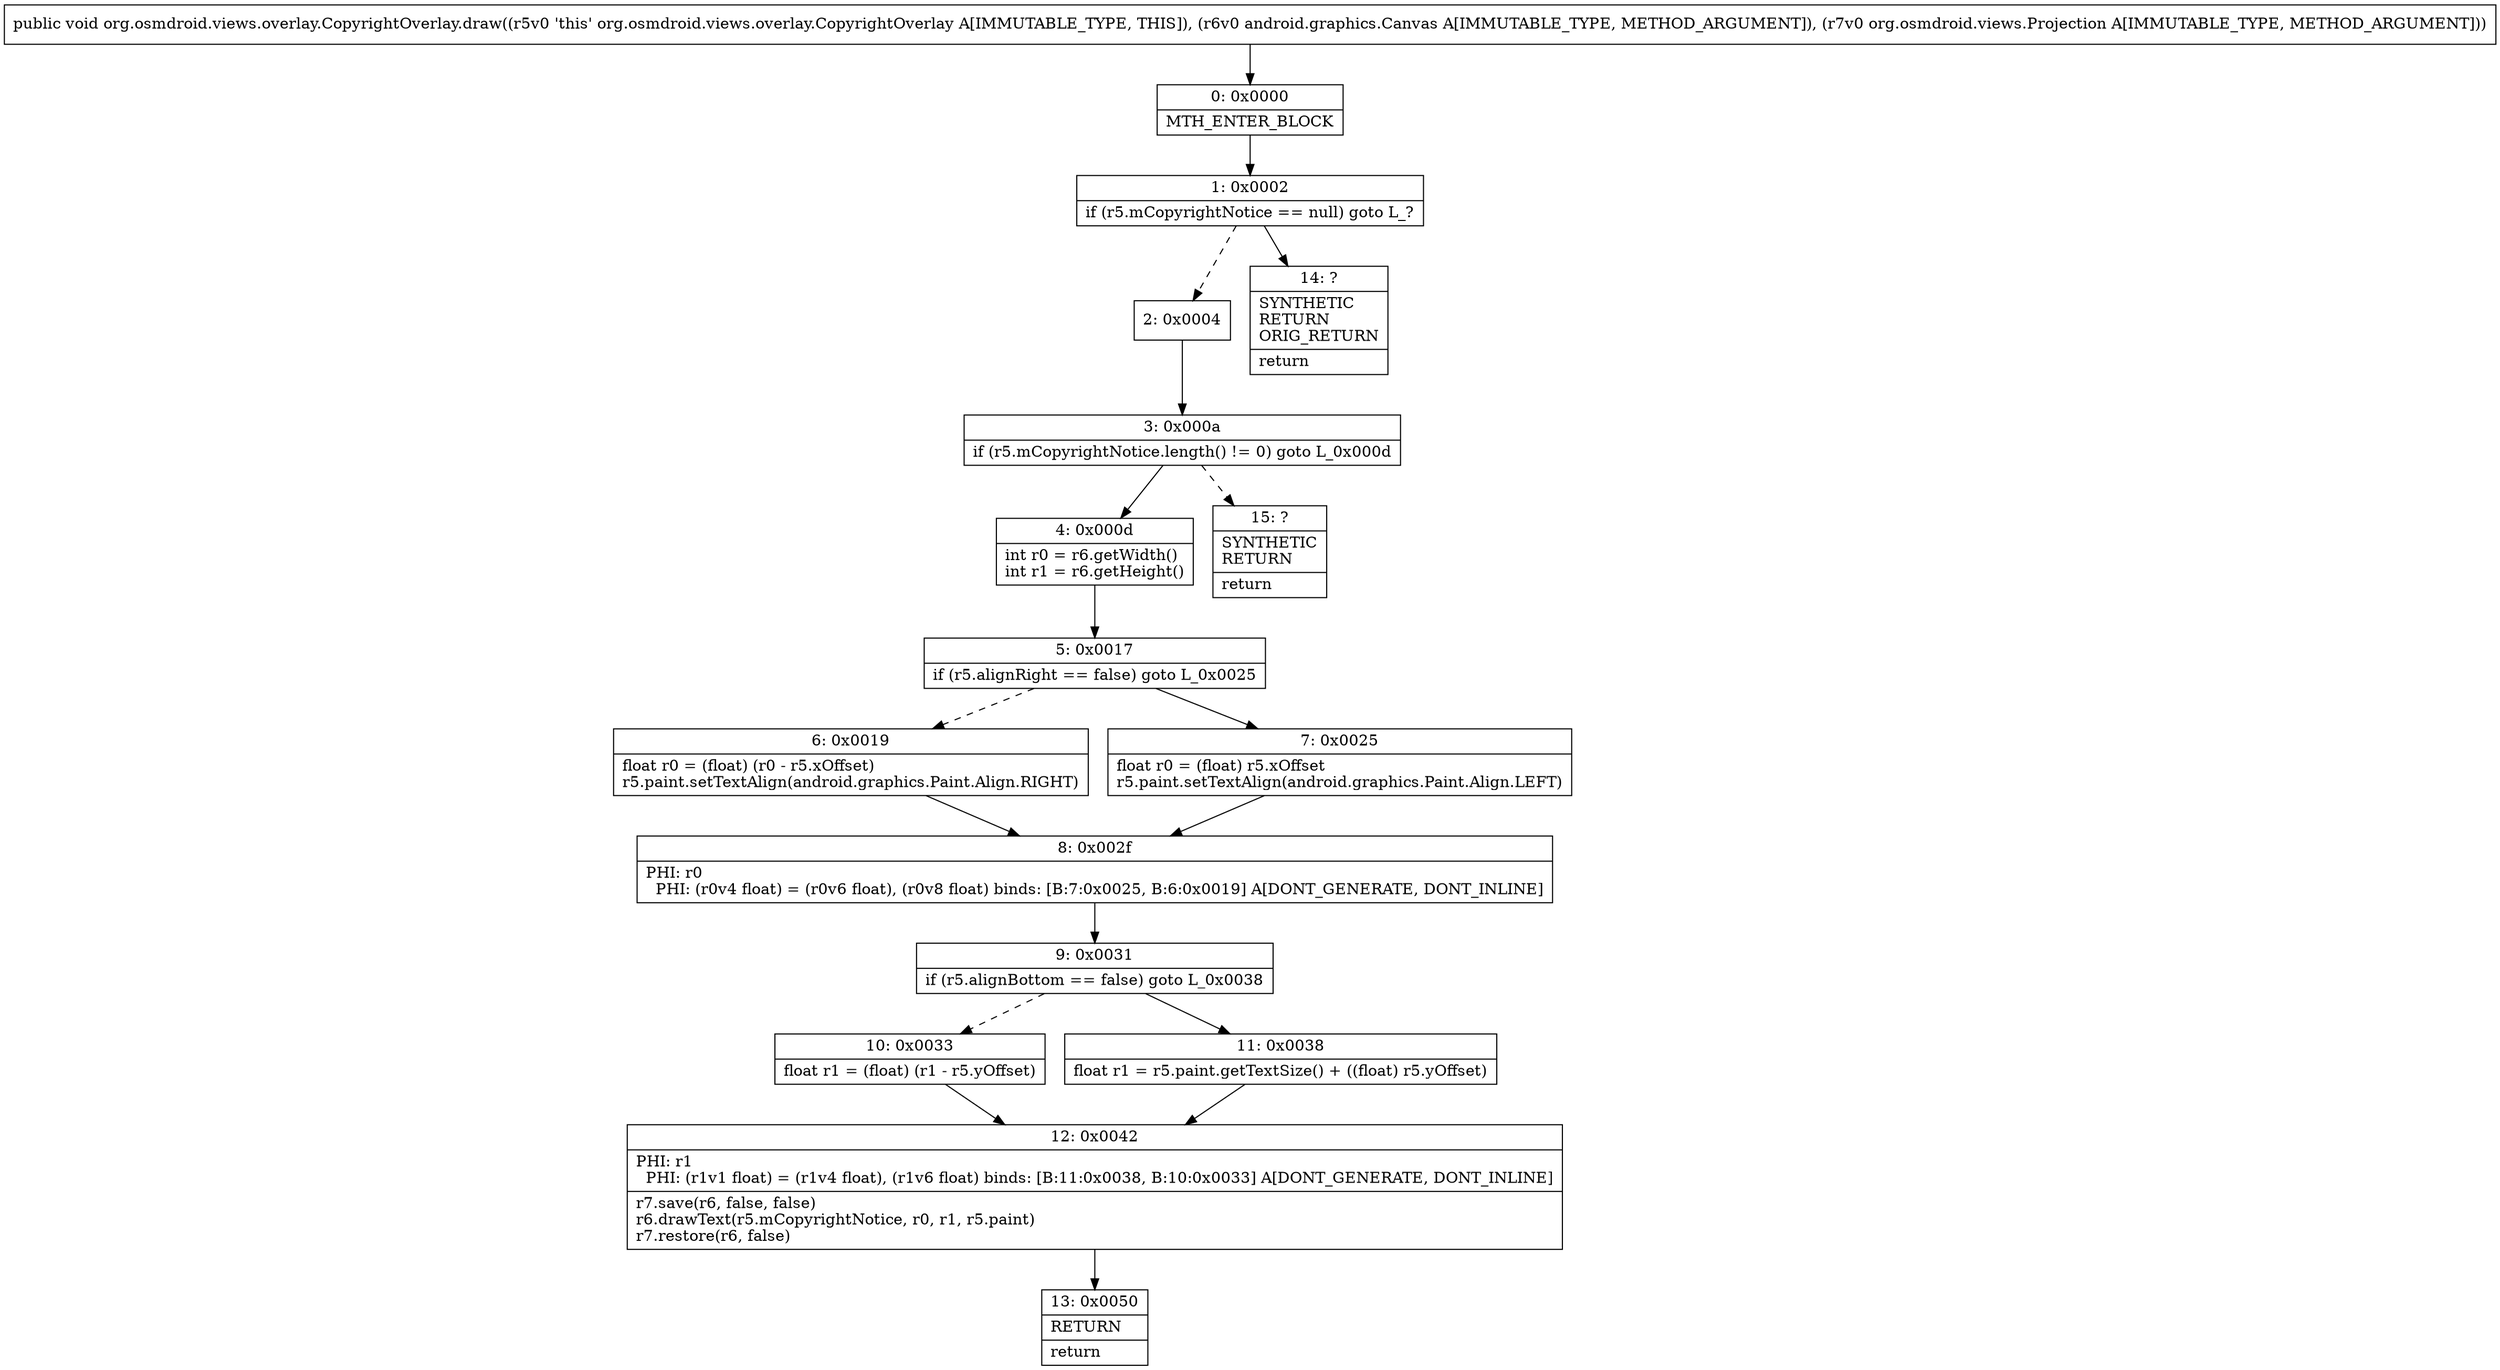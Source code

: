 digraph "CFG fororg.osmdroid.views.overlay.CopyrightOverlay.draw(Landroid\/graphics\/Canvas;Lorg\/osmdroid\/views\/Projection;)V" {
Node_0 [shape=record,label="{0\:\ 0x0000|MTH_ENTER_BLOCK\l}"];
Node_1 [shape=record,label="{1\:\ 0x0002|if (r5.mCopyrightNotice == null) goto L_?\l}"];
Node_2 [shape=record,label="{2\:\ 0x0004}"];
Node_3 [shape=record,label="{3\:\ 0x000a|if (r5.mCopyrightNotice.length() != 0) goto L_0x000d\l}"];
Node_4 [shape=record,label="{4\:\ 0x000d|int r0 = r6.getWidth()\lint r1 = r6.getHeight()\l}"];
Node_5 [shape=record,label="{5\:\ 0x0017|if (r5.alignRight == false) goto L_0x0025\l}"];
Node_6 [shape=record,label="{6\:\ 0x0019|float r0 = (float) (r0 \- r5.xOffset)\lr5.paint.setTextAlign(android.graphics.Paint.Align.RIGHT)\l}"];
Node_7 [shape=record,label="{7\:\ 0x0025|float r0 = (float) r5.xOffset\lr5.paint.setTextAlign(android.graphics.Paint.Align.LEFT)\l}"];
Node_8 [shape=record,label="{8\:\ 0x002f|PHI: r0 \l  PHI: (r0v4 float) = (r0v6 float), (r0v8 float) binds: [B:7:0x0025, B:6:0x0019] A[DONT_GENERATE, DONT_INLINE]\l}"];
Node_9 [shape=record,label="{9\:\ 0x0031|if (r5.alignBottom == false) goto L_0x0038\l}"];
Node_10 [shape=record,label="{10\:\ 0x0033|float r1 = (float) (r1 \- r5.yOffset)\l}"];
Node_11 [shape=record,label="{11\:\ 0x0038|float r1 = r5.paint.getTextSize() + ((float) r5.yOffset)\l}"];
Node_12 [shape=record,label="{12\:\ 0x0042|PHI: r1 \l  PHI: (r1v1 float) = (r1v4 float), (r1v6 float) binds: [B:11:0x0038, B:10:0x0033] A[DONT_GENERATE, DONT_INLINE]\l|r7.save(r6, false, false)\lr6.drawText(r5.mCopyrightNotice, r0, r1, r5.paint)\lr7.restore(r6, false)\l}"];
Node_13 [shape=record,label="{13\:\ 0x0050|RETURN\l|return\l}"];
Node_14 [shape=record,label="{14\:\ ?|SYNTHETIC\lRETURN\lORIG_RETURN\l|return\l}"];
Node_15 [shape=record,label="{15\:\ ?|SYNTHETIC\lRETURN\l|return\l}"];
MethodNode[shape=record,label="{public void org.osmdroid.views.overlay.CopyrightOverlay.draw((r5v0 'this' org.osmdroid.views.overlay.CopyrightOverlay A[IMMUTABLE_TYPE, THIS]), (r6v0 android.graphics.Canvas A[IMMUTABLE_TYPE, METHOD_ARGUMENT]), (r7v0 org.osmdroid.views.Projection A[IMMUTABLE_TYPE, METHOD_ARGUMENT])) }"];
MethodNode -> Node_0;
Node_0 -> Node_1;
Node_1 -> Node_2[style=dashed];
Node_1 -> Node_14;
Node_2 -> Node_3;
Node_3 -> Node_4;
Node_3 -> Node_15[style=dashed];
Node_4 -> Node_5;
Node_5 -> Node_6[style=dashed];
Node_5 -> Node_7;
Node_6 -> Node_8;
Node_7 -> Node_8;
Node_8 -> Node_9;
Node_9 -> Node_10[style=dashed];
Node_9 -> Node_11;
Node_10 -> Node_12;
Node_11 -> Node_12;
Node_12 -> Node_13;
}

